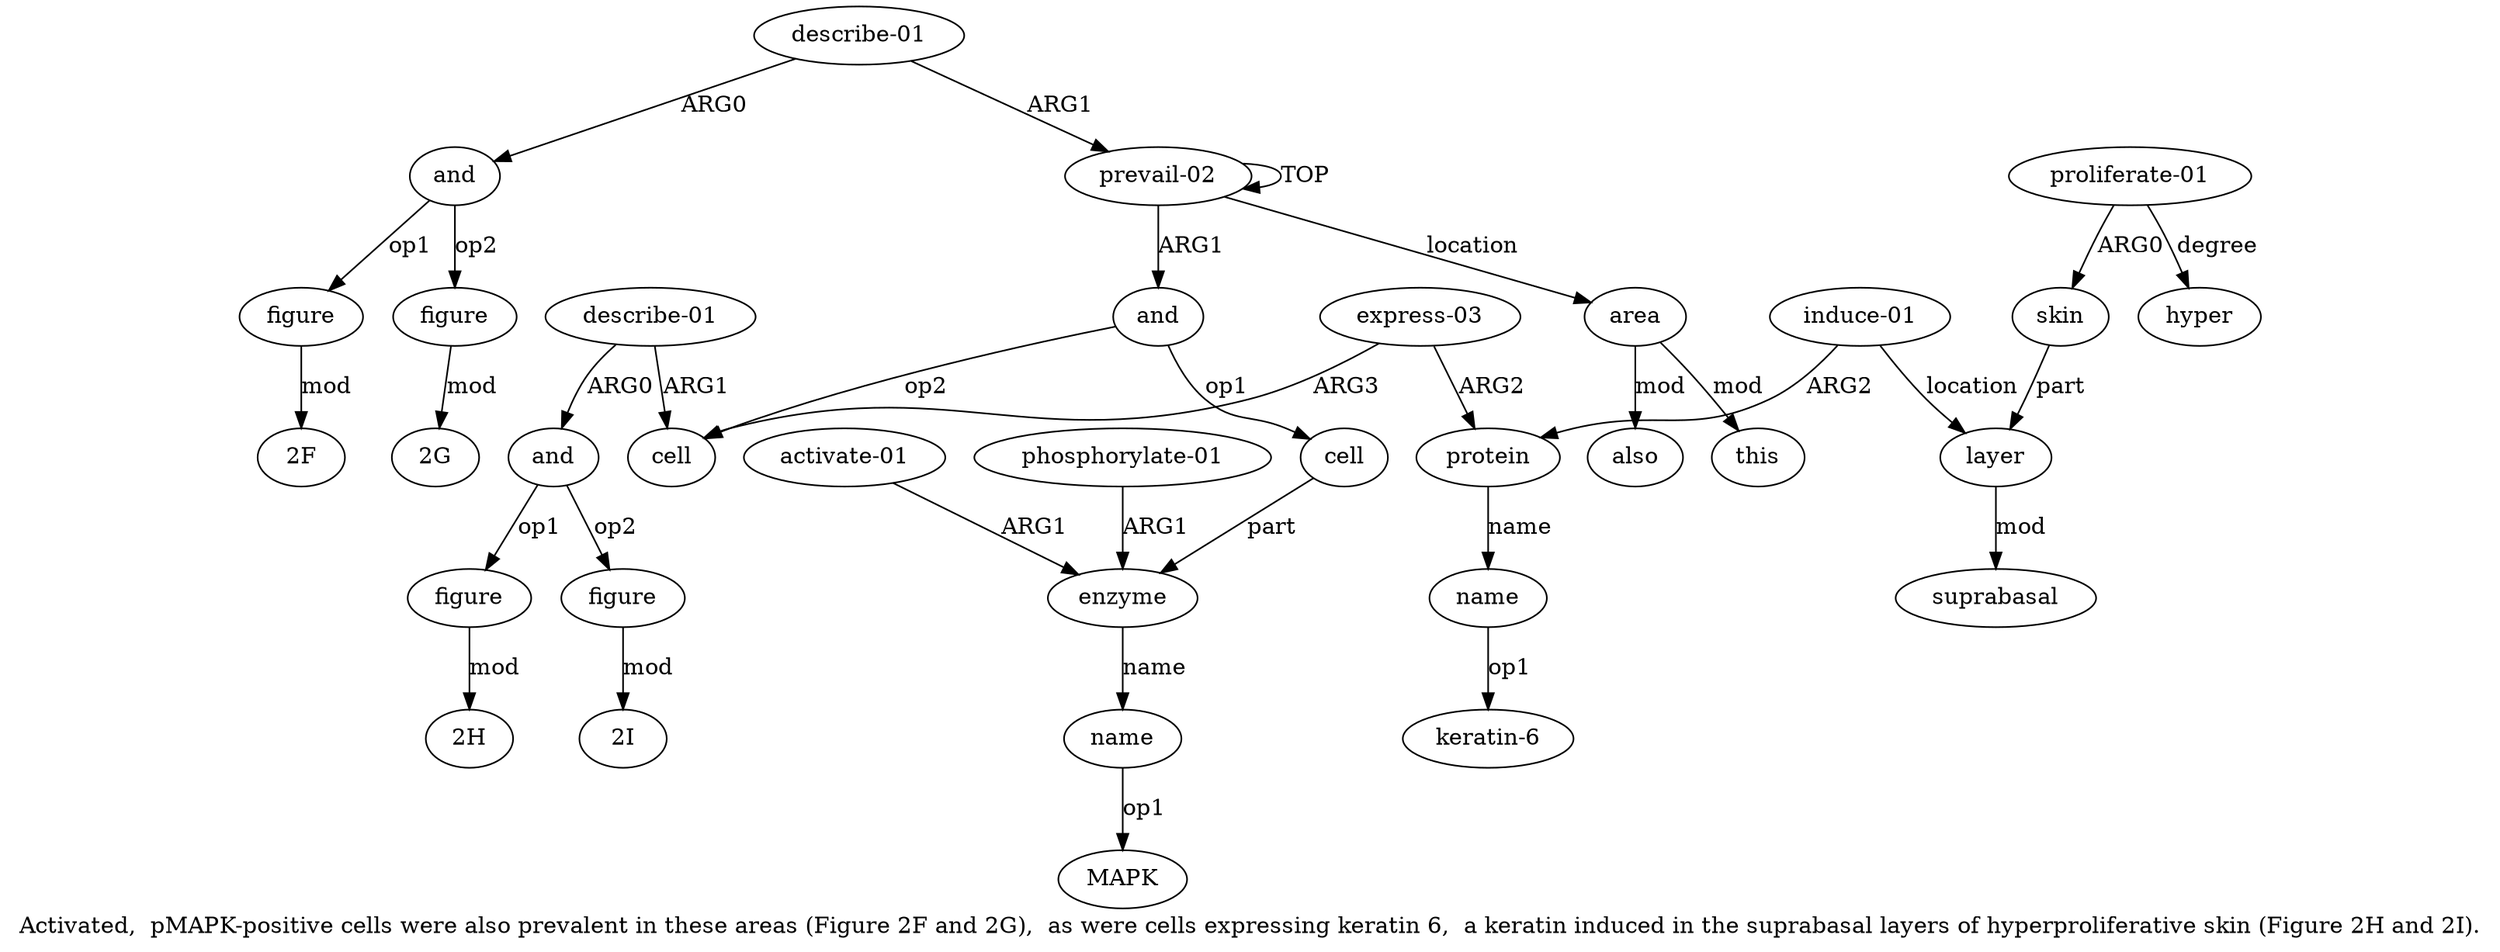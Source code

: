 digraph  {
	graph [label="Activated,  pMAPK-positive cells were also prevalent in these areas (Figure 2F and 2G),  as were cells expressing keratin 6,  a \
keratin induced in the suprabasal layers of hyperproliferative skin (Figure 2H and 2I)."];
	node [label="\N"];
	a20	 [color=black,
		gold_ind=20,
		gold_label=figure,
		label=figure,
		test_ind=20,
		test_label=figure];
	"a20 2I"	 [color=black,
		gold_ind=-1,
		gold_label="2I",
		label="2I",
		test_ind=-1,
		test_label="2I"];
	a20 -> "a20 2I" [key=0,
	color=black,
	gold_label=mod,
	label=mod,
	test_label=mod];
a21 [color=black,
	gold_ind=21,
	gold_label=area,
	label=area,
	test_ind=21,
	test_label=area];
a22 [color=black,
	gold_ind=22,
	gold_label=this,
	label=this,
	test_ind=22,
	test_label=this];
a21 -> a22 [key=0,
color=black,
gold_label=mod,
label=mod,
test_label=mod];
a23 [color=black,
gold_ind=23,
gold_label=also,
label=also,
test_ind=23,
test_label=also];
a21 -> a23 [key=0,
color=black,
gold_label=mod,
label=mod,
test_label=mod];
a24 [color=black,
gold_ind=24,
gold_label="describe-01",
label="describe-01",
test_ind=24,
test_label="describe-01"];
a25 [color=black,
gold_ind=25,
gold_label=and,
label=and,
test_ind=25,
test_label=and];
a24 -> a25 [key=0,
color=black,
gold_label=ARG0,
label=ARG0,
test_label=ARG0];
a0 [color=black,
gold_ind=0,
gold_label="prevail-02",
label="prevail-02",
test_ind=0,
test_label="prevail-02"];
a24 -> a0 [key=0,
color=black,
gold_label=ARG1,
label=ARG1,
test_label=ARG1];
a26 [color=black,
gold_ind=26,
gold_label=figure,
label=figure,
test_ind=26,
test_label=figure];
a25 -> a26 [key=0,
color=black,
gold_label=op1,
label=op1,
test_label=op1];
a27 [color=black,
gold_ind=27,
gold_label=figure,
label=figure,
test_ind=27,
test_label=figure];
a25 -> a27 [key=0,
color=black,
gold_label=op2,
label=op2,
test_label=op2];
"a26 2F" [color=black,
gold_ind=-1,
gold_label="2F",
label="2F",
test_ind=-1,
test_label="2F"];
a26 -> "a26 2F" [key=0,
color=black,
gold_label=mod,
label=mod,
test_label=mod];
"a27 2G" [color=black,
gold_ind=-1,
gold_label="2G",
label="2G",
test_ind=-1,
test_label="2G"];
a27 -> "a27 2G" [key=0,
color=black,
gold_label=mod,
label=mod,
test_label=mod];
"a4 MAPK" [color=black,
gold_ind=-1,
gold_label=MAPK,
label=MAPK,
test_ind=-1,
test_label=MAPK];
a15 [color=black,
gold_ind=15,
gold_label="proliferate-01",
label="proliferate-01",
test_ind=15,
test_label="proliferate-01"];
a14 [color=black,
gold_ind=14,
gold_label=skin,
label=skin,
test_ind=14,
test_label=skin];
a15 -> a14 [key=0,
color=black,
gold_label=ARG0,
label=ARG0,
test_label=ARG0];
a16 [color=black,
gold_ind=16,
gold_label=hyper,
label=hyper,
test_ind=16,
test_label=hyper];
a15 -> a16 [key=0,
color=black,
gold_label=degree,
label=degree,
test_label=degree];
a12 [color=black,
gold_ind=12,
gold_label=layer,
label=layer,
test_ind=12,
test_label=layer];
a14 -> a12 [key=0,
color=black,
gold_label=part,
label=part,
test_label=part];
a17 [color=black,
gold_ind=17,
gold_label="describe-01",
label="describe-01",
test_ind=17,
test_label="describe-01"];
a18 [color=black,
gold_ind=18,
gold_label=and,
label=and,
test_ind=18,
test_label=and];
a17 -> a18 [key=0,
color=black,
gold_label=ARG0,
label=ARG0,
test_label=ARG0];
a7 [color=black,
gold_ind=7,
gold_label=cell,
label=cell,
test_ind=7,
test_label=cell];
a17 -> a7 [key=0,
color=black,
gold_label=ARG1,
label=ARG1,
test_label=ARG1];
a11 [color=black,
gold_ind=11,
gold_label="induce-01",
label="induce-01",
test_ind=11,
test_label="induce-01"];
a11 -> a12 [key=0,
color=black,
gold_label=location,
label=location,
test_label=location];
a9 [color=black,
gold_ind=9,
gold_label=protein,
label=protein,
test_ind=9,
test_label=protein];
a11 -> a9 [key=0,
color=black,
gold_label=ARG2,
label=ARG2,
test_label=ARG2];
a10 [color=black,
gold_ind=10,
gold_label=name,
label=name,
test_ind=10,
test_label=name];
"a10 keratin-6" [color=black,
gold_ind=-1,
gold_label="keratin-6",
label="keratin-6",
test_ind=-1,
test_label="keratin-6"];
a10 -> "a10 keratin-6" [key=0,
color=black,
gold_label=op1,
label=op1,
test_label=op1];
a13 [color=black,
gold_ind=13,
gold_label=suprabasal,
label=suprabasal,
test_ind=13,
test_label=suprabasal];
a12 -> a13 [key=0,
color=black,
gold_label=mod,
label=mod,
test_label=mod];
a19 [color=black,
gold_ind=19,
gold_label=figure,
label=figure,
test_ind=19,
test_label=figure];
"a19 2H" [color=black,
gold_ind=-1,
gold_label="2H",
label="2H",
test_ind=-1,
test_label="2H"];
a19 -> "a19 2H" [key=0,
color=black,
gold_label=mod,
label=mod,
test_label=mod];
a18 -> a20 [key=0,
color=black,
gold_label=op2,
label=op2,
test_label=op2];
a18 -> a19 [key=0,
color=black,
gold_label=op1,
label=op1,
test_label=op1];
a1 [color=black,
gold_ind=1,
gold_label=and,
label=and,
test_ind=1,
test_label=and];
a2 [color=black,
gold_ind=2,
gold_label=cell,
label=cell,
test_ind=2,
test_label=cell];
a1 -> a2 [key=0,
color=black,
gold_label=op1,
label=op1,
test_label=op1];
a1 -> a7 [key=0,
color=black,
gold_label=op2,
label=op2,
test_label=op2];
a0 -> a21 [key=0,
color=black,
gold_label=location,
label=location,
test_label=location];
a0 -> a1 [key=0,
color=black,
gold_label=ARG1,
label=ARG1,
test_label=ARG1];
a0 -> a0 [key=0,
color=black,
gold_label=TOP,
label=TOP,
test_label=TOP];
a3 [color=black,
gold_ind=3,
gold_label=enzyme,
label=enzyme,
test_ind=3,
test_label=enzyme];
a4 [color=black,
gold_ind=4,
gold_label=name,
label=name,
test_ind=4,
test_label=name];
a3 -> a4 [key=0,
color=black,
gold_label=name,
label=name,
test_label=name];
a2 -> a3 [key=0,
color=black,
gold_label=part,
label=part,
test_label=part];
a5 [color=black,
gold_ind=5,
gold_label="activate-01",
label="activate-01",
test_ind=5,
test_label="activate-01"];
a5 -> a3 [key=0,
color=black,
gold_label=ARG1,
label=ARG1,
test_label=ARG1];
a4 -> "a4 MAPK" [key=0,
color=black,
gold_label=op1,
label=op1,
test_label=op1];
a6 [color=black,
gold_ind=6,
gold_label="phosphorylate-01",
label="phosphorylate-01",
test_ind=6,
test_label="phosphorylate-01"];
a6 -> a3 [key=0,
color=black,
gold_label=ARG1,
label=ARG1,
test_label=ARG1];
a9 -> a10 [key=0,
color=black,
gold_label=name,
label=name,
test_label=name];
a8 [color=black,
gold_ind=8,
gold_label="express-03",
label="express-03",
test_ind=8,
test_label="express-03"];
a8 -> a7 [key=0,
color=black,
gold_label=ARG3,
label=ARG3,
test_label=ARG3];
a8 -> a9 [key=0,
color=black,
gold_label=ARG2,
label=ARG2,
test_label=ARG2];
}
